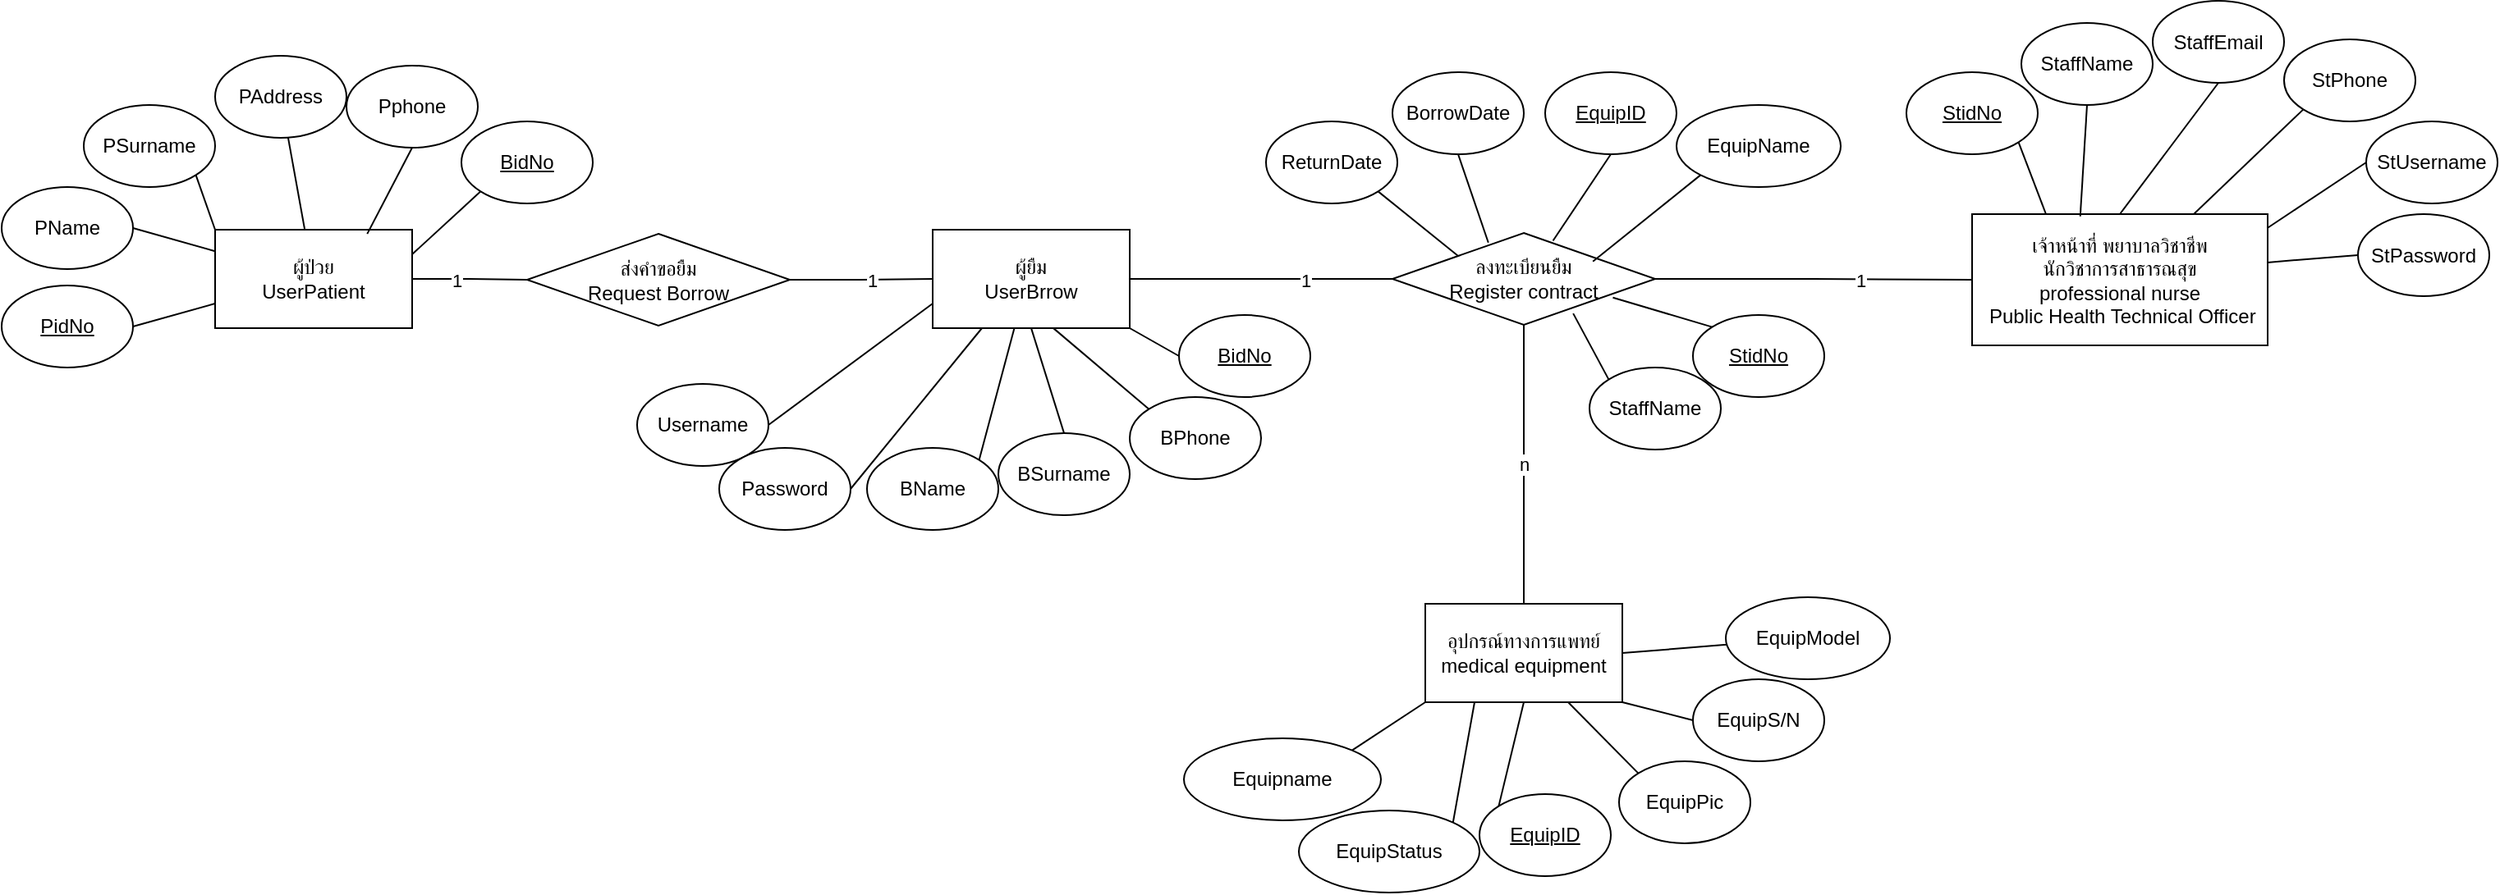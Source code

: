 <mxfile version="24.4.0" type="device">
  <diagram name="Page-1" id="AXQzxZPeRJ-sjg1GJKHG">
    <mxGraphModel dx="750" dy="379" grid="1" gridSize="10" guides="1" tooltips="1" connect="1" arrows="1" fold="1" page="1" pageScale="1" pageWidth="1654" pageHeight="1169" background="none" math="0" shadow="0">
      <root>
        <mxCell id="0" />
        <mxCell id="1" parent="0" />
        <mxCell id="RYPJbRBqKYM7fduJ46DW-45" style="rounded=0;orthogonalLoop=1;jettySize=auto;html=1;exitX=0.25;exitY=0;exitDx=0;exitDy=0;entryX=1;entryY=1;entryDx=0;entryDy=0;endArrow=none;endFill=0;" parent="1" source="S1GzVRRmtlZRb4Uh5KsV-2" target="RYPJbRBqKYM7fduJ46DW-43" edge="1">
          <mxGeometry relative="1" as="geometry" />
        </mxCell>
        <mxCell id="S1GzVRRmtlZRb4Uh5KsV-2" value="เจ้าหน้าที่ พยาบาลวิชาชีพ&lt;br&gt;นักวิชาการสาธารณสุข&lt;br&gt;professional nurse&lt;br&gt;&amp;nbsp;Public Health Technical Officer" style="rounded=0;whiteSpace=wrap;html=1;" parent="1" vertex="1">
          <mxGeometry x="1230" y="246.5" width="180" height="80" as="geometry" />
        </mxCell>
        <mxCell id="S1GzVRRmtlZRb4Uh5KsV-26" value="StaffName" style="ellipse;whiteSpace=wrap;html=1;" parent="1" vertex="1">
          <mxGeometry x="1260" y="130" width="80" height="50" as="geometry" />
        </mxCell>
        <mxCell id="RYPJbRBqKYM7fduJ46DW-48" style="rounded=0;orthogonalLoop=1;jettySize=auto;html=1;exitX=0;exitY=1;exitDx=0;exitDy=0;entryX=0.75;entryY=0;entryDx=0;entryDy=0;endArrow=none;endFill=0;" parent="1" source="S1GzVRRmtlZRb4Uh5KsV-29" target="S1GzVRRmtlZRb4Uh5KsV-2" edge="1">
          <mxGeometry relative="1" as="geometry" />
        </mxCell>
        <mxCell id="S1GzVRRmtlZRb4Uh5KsV-29" value="StPhone" style="ellipse;whiteSpace=wrap;html=1;" parent="1" vertex="1">
          <mxGeometry x="1420" y="140" width="80" height="50" as="geometry" />
        </mxCell>
        <mxCell id="RYPJbRBqKYM7fduJ46DW-47" style="rounded=0;orthogonalLoop=1;jettySize=auto;html=1;exitX=0.5;exitY=1;exitDx=0;exitDy=0;entryX=0.5;entryY=0;entryDx=0;entryDy=0;endArrow=none;endFill=0;" parent="1" source="S1GzVRRmtlZRb4Uh5KsV-30" target="S1GzVRRmtlZRb4Uh5KsV-2" edge="1">
          <mxGeometry relative="1" as="geometry" />
        </mxCell>
        <mxCell id="S1GzVRRmtlZRb4Uh5KsV-30" value="StaffEmail" style="ellipse;whiteSpace=wrap;html=1;" parent="1" vertex="1">
          <mxGeometry x="1340" y="116.5" width="80" height="50" as="geometry" />
        </mxCell>
        <mxCell id="S1GzVRRmtlZRb4Uh5KsV-105" style="rounded=0;orthogonalLoop=1;jettySize=auto;html=1;exitX=1;exitY=0;exitDx=0;exitDy=0;entryX=0.25;entryY=1;entryDx=0;entryDy=0;endArrow=none;endFill=0;" parent="1" source="S1GzVRRmtlZRb4Uh5KsV-36" target="S1GzVRRmtlZRb4Uh5KsV-6" edge="1">
          <mxGeometry relative="1" as="geometry" />
        </mxCell>
        <mxCell id="S1GzVRRmtlZRb4Uh5KsV-36" value="EquipStatus" style="ellipse;whiteSpace=wrap;html=1;" parent="1" vertex="1">
          <mxGeometry x="820" y="610" width="110" height="50" as="geometry" />
        </mxCell>
        <mxCell id="m6Lf038AH9_5mBtpS2-H-42" style="rounded=0;orthogonalLoop=1;jettySize=auto;html=1;exitX=1;exitY=0.5;exitDx=0;exitDy=0;endArrow=none;endFill=0;" edge="1" parent="1" source="S1GzVRRmtlZRb4Uh5KsV-6" target="S1GzVRRmtlZRb4Uh5KsV-41">
          <mxGeometry relative="1" as="geometry" />
        </mxCell>
        <mxCell id="m6Lf038AH9_5mBtpS2-H-43" style="rounded=0;orthogonalLoop=1;jettySize=auto;html=1;exitX=1;exitY=1;exitDx=0;exitDy=0;entryX=0;entryY=0.5;entryDx=0;entryDy=0;endArrow=none;endFill=0;" edge="1" parent="1" source="S1GzVRRmtlZRb4Uh5KsV-6" target="S1GzVRRmtlZRb4Uh5KsV-40">
          <mxGeometry relative="1" as="geometry" />
        </mxCell>
        <mxCell id="S1GzVRRmtlZRb4Uh5KsV-6" value="อุปกรณ์ทางการแพทย์&lt;div&gt;medical equipment&lt;/div&gt;" style="rounded=0;whiteSpace=wrap;html=1;" parent="1" vertex="1">
          <mxGeometry x="897" y="484" width="120" height="60" as="geometry" />
        </mxCell>
        <mxCell id="S1GzVRRmtlZRb4Uh5KsV-109" style="rounded=0;orthogonalLoop=1;jettySize=auto;html=1;exitX=1;exitY=0;exitDx=0;exitDy=0;entryX=0;entryY=1;entryDx=0;entryDy=0;endArrow=none;endFill=0;" parent="1" source="S1GzVRRmtlZRb4Uh5KsV-35" target="S1GzVRRmtlZRb4Uh5KsV-6" edge="1">
          <mxGeometry relative="1" as="geometry" />
        </mxCell>
        <mxCell id="S1GzVRRmtlZRb4Uh5KsV-35" value="Equipname" style="ellipse;whiteSpace=wrap;html=1;" parent="1" vertex="1">
          <mxGeometry x="750" y="566" width="120" height="50" as="geometry" />
        </mxCell>
        <mxCell id="S1GzVRRmtlZRb4Uh5KsV-39" value="EquipPic" style="ellipse;whiteSpace=wrap;html=1;" parent="1" vertex="1">
          <mxGeometry x="1015" y="580" width="80" height="50" as="geometry" />
        </mxCell>
        <mxCell id="S1GzVRRmtlZRb4Uh5KsV-41" value="EquipModel" style="ellipse;whiteSpace=wrap;html=1;" parent="1" vertex="1">
          <mxGeometry x="1080" y="480" width="100" height="50" as="geometry" />
        </mxCell>
        <mxCell id="S1GzVRRmtlZRb4Uh5KsV-40" value="EquipS/N" style="ellipse;whiteSpace=wrap;html=1;" parent="1" vertex="1">
          <mxGeometry x="1060" y="530" width="80" height="50" as="geometry" />
        </mxCell>
        <mxCell id="S1GzVRRmtlZRb4Uh5KsV-107" style="rounded=0;orthogonalLoop=1;jettySize=auto;html=1;exitX=0;exitY=0;exitDx=0;exitDy=0;entryX=0.5;entryY=1;entryDx=0;entryDy=0;endArrow=none;endFill=0;" parent="1" source="S1GzVRRmtlZRb4Uh5KsV-34" target="S1GzVRRmtlZRb4Uh5KsV-6" edge="1">
          <mxGeometry relative="1" as="geometry" />
        </mxCell>
        <mxCell id="S1GzVRRmtlZRb4Uh5KsV-34" value="&lt;u&gt;EquipID&lt;/u&gt;" style="ellipse;whiteSpace=wrap;html=1;" parent="1" vertex="1">
          <mxGeometry x="930" y="600" width="80" height="50" as="geometry" />
        </mxCell>
        <mxCell id="S1GzVRRmtlZRb4Uh5KsV-108" style="rounded=0;orthogonalLoop=1;jettySize=auto;html=1;exitX=0;exitY=0;exitDx=0;exitDy=0;entryX=0.725;entryY=1;entryDx=0;entryDy=0;entryPerimeter=0;endArrow=none;endFill=0;" parent="1" source="S1GzVRRmtlZRb4Uh5KsV-39" target="S1GzVRRmtlZRb4Uh5KsV-6" edge="1">
          <mxGeometry relative="1" as="geometry" />
        </mxCell>
        <mxCell id="RYPJbRBqKYM7fduJ46DW-37" value="Pphone" style="ellipse;whiteSpace=wrap;html=1;" parent="1" vertex="1">
          <mxGeometry x="240" y="156" width="80" height="50" as="geometry" />
        </mxCell>
        <mxCell id="RYPJbRBqKYM7fduJ46DW-40" value="StUsername" style="ellipse;whiteSpace=wrap;html=1;" parent="1" vertex="1">
          <mxGeometry x="1470" y="190" width="80" height="50" as="geometry" />
        </mxCell>
        <mxCell id="RYPJbRBqKYM7fduJ46DW-50" style="rounded=0;orthogonalLoop=1;jettySize=auto;html=1;exitX=0;exitY=0.5;exitDx=0;exitDy=0;entryX=0.999;entryY=0.368;entryDx=0;entryDy=0;endArrow=none;endFill=0;entryPerimeter=0;" parent="1" source="RYPJbRBqKYM7fduJ46DW-41" target="S1GzVRRmtlZRb4Uh5KsV-2" edge="1">
          <mxGeometry relative="1" as="geometry" />
        </mxCell>
        <mxCell id="RYPJbRBqKYM7fduJ46DW-41" value="StPassword" style="ellipse;whiteSpace=wrap;html=1;" parent="1" vertex="1">
          <mxGeometry x="1465" y="246.5" width="80" height="50" as="geometry" />
        </mxCell>
        <mxCell id="RYPJbRBqKYM7fduJ46DW-43" value="&lt;u&gt;StidNo&lt;/u&gt;" style="ellipse;whiteSpace=wrap;html=1;" parent="1" vertex="1">
          <mxGeometry x="1190" y="160" width="80" height="50" as="geometry" />
        </mxCell>
        <mxCell id="RYPJbRBqKYM7fduJ46DW-46" style="rounded=0;orthogonalLoop=1;jettySize=auto;html=1;exitX=0.5;exitY=1;exitDx=0;exitDy=0;entryX=0.366;entryY=0.017;entryDx=0;entryDy=0;entryPerimeter=0;endArrow=none;endFill=0;" parent="1" source="S1GzVRRmtlZRb4Uh5KsV-26" target="S1GzVRRmtlZRb4Uh5KsV-2" edge="1">
          <mxGeometry relative="1" as="geometry" />
        </mxCell>
        <mxCell id="RYPJbRBqKYM7fduJ46DW-49" style="rounded=0;orthogonalLoop=1;jettySize=auto;html=1;exitX=0;exitY=0.5;exitDx=0;exitDy=0;entryX=0.999;entryY=0.106;entryDx=0;entryDy=0;entryPerimeter=0;endArrow=none;endFill=0;" parent="1" source="RYPJbRBqKYM7fduJ46DW-40" target="S1GzVRRmtlZRb4Uh5KsV-2" edge="1">
          <mxGeometry relative="1" as="geometry" />
        </mxCell>
        <mxCell id="m6Lf038AH9_5mBtpS2-H-52" value="" style="edgeStyle=orthogonalEdgeStyle;rounded=0;orthogonalLoop=1;jettySize=auto;html=1;endArrow=none;endFill=0;" edge="1" parent="1" source="S1GzVRRmtlZRb4Uh5KsV-1" target="m6Lf038AH9_5mBtpS2-H-25">
          <mxGeometry relative="1" as="geometry" />
        </mxCell>
        <mxCell id="m6Lf038AH9_5mBtpS2-H-55" value="1" style="edgeLabel;html=1;align=center;verticalAlign=middle;resizable=0;points=[];" vertex="1" connectable="0" parent="m6Lf038AH9_5mBtpS2-H-52">
          <mxGeometry x="-0.228" y="-1" relative="1" as="geometry">
            <mxPoint as="offset" />
          </mxGeometry>
        </mxCell>
        <mxCell id="m6Lf038AH9_5mBtpS2-H-62" style="rounded=0;orthogonalLoop=1;jettySize=auto;html=1;exitX=1;exitY=0.25;exitDx=0;exitDy=0;entryX=0;entryY=1;entryDx=0;entryDy=0;endArrow=none;endFill=0;" edge="1" parent="1" source="S1GzVRRmtlZRb4Uh5KsV-1" target="m6Lf038AH9_5mBtpS2-H-61">
          <mxGeometry relative="1" as="geometry" />
        </mxCell>
        <mxCell id="S1GzVRRmtlZRb4Uh5KsV-1" value="&lt;div&gt;ผู้ป่วย&lt;/div&gt;UserPatient" style="rounded=0;whiteSpace=wrap;html=1;" parent="1" vertex="1">
          <mxGeometry x="160" y="256" width="120" height="60" as="geometry" />
        </mxCell>
        <mxCell id="m6Lf038AH9_5mBtpS2-H-3" style="rounded=0;orthogonalLoop=1;jettySize=auto;html=1;exitX=1;exitY=0.5;exitDx=0;exitDy=0;endArrow=none;endFill=0;" edge="1" parent="1" source="S1GzVRRmtlZRb4Uh5KsV-13" target="S1GzVRRmtlZRb4Uh5KsV-1">
          <mxGeometry relative="1" as="geometry" />
        </mxCell>
        <mxCell id="S1GzVRRmtlZRb4Uh5KsV-13" value="PName" style="ellipse;whiteSpace=wrap;html=1;" parent="1" vertex="1">
          <mxGeometry x="30" y="230" width="80" height="50" as="geometry" />
        </mxCell>
        <mxCell id="m6Lf038AH9_5mBtpS2-H-2" style="rounded=0;orthogonalLoop=1;jettySize=auto;html=1;exitX=1;exitY=0.5;exitDx=0;exitDy=0;entryX=0;entryY=0.75;entryDx=0;entryDy=0;endArrow=none;endFill=0;" edge="1" parent="1" source="S1GzVRRmtlZRb4Uh5KsV-17" target="S1GzVRRmtlZRb4Uh5KsV-1">
          <mxGeometry relative="1" as="geometry" />
        </mxCell>
        <mxCell id="S1GzVRRmtlZRb4Uh5KsV-17" value="&lt;u&gt;PidNo&lt;/u&gt;" style="ellipse;whiteSpace=wrap;html=1;" parent="1" vertex="1">
          <mxGeometry x="30" y="290" width="80" height="50" as="geometry" />
        </mxCell>
        <mxCell id="m6Lf038AH9_5mBtpS2-H-5" value="" style="rounded=0;orthogonalLoop=1;jettySize=auto;html=1;endArrow=none;endFill=0;" edge="1" parent="1" source="S1GzVRRmtlZRb4Uh5KsV-20" target="S1GzVRRmtlZRb4Uh5KsV-1">
          <mxGeometry relative="1" as="geometry" />
        </mxCell>
        <mxCell id="S1GzVRRmtlZRb4Uh5KsV-20" value="PAddress" style="ellipse;whiteSpace=wrap;html=1;" parent="1" vertex="1">
          <mxGeometry x="160" y="150" width="80" height="50" as="geometry" />
        </mxCell>
        <mxCell id="m6Lf038AH9_5mBtpS2-H-4" style="rounded=0;orthogonalLoop=1;jettySize=auto;html=1;exitX=1;exitY=1;exitDx=0;exitDy=0;entryX=0;entryY=0;entryDx=0;entryDy=0;endArrow=none;endFill=0;" edge="1" parent="1" source="m6Lf038AH9_5mBtpS2-H-1" target="S1GzVRRmtlZRb4Uh5KsV-1">
          <mxGeometry relative="1" as="geometry" />
        </mxCell>
        <mxCell id="m6Lf038AH9_5mBtpS2-H-1" value="PSurname" style="ellipse;whiteSpace=wrap;html=1;" vertex="1" parent="1">
          <mxGeometry x="80" y="180" width="80" height="50" as="geometry" />
        </mxCell>
        <mxCell id="m6Lf038AH9_5mBtpS2-H-7" style="rounded=0;orthogonalLoop=1;jettySize=auto;html=1;exitX=0.5;exitY=1;exitDx=0;exitDy=0;entryX=0.772;entryY=0.043;entryDx=0;entryDy=0;entryPerimeter=0;endArrow=none;endFill=0;" edge="1" parent="1" source="RYPJbRBqKYM7fduJ46DW-37" target="S1GzVRRmtlZRb4Uh5KsV-1">
          <mxGeometry relative="1" as="geometry" />
        </mxCell>
        <mxCell id="m6Lf038AH9_5mBtpS2-H-40" style="edgeStyle=orthogonalEdgeStyle;rounded=0;orthogonalLoop=1;jettySize=auto;html=1;exitX=1;exitY=0.5;exitDx=0;exitDy=0;endArrow=none;endFill=0;" edge="1" parent="1" source="S1GzVRRmtlZRb4Uh5KsV-3" target="S1GzVRRmtlZRb4Uh5KsV-10">
          <mxGeometry relative="1" as="geometry" />
        </mxCell>
        <mxCell id="m6Lf038AH9_5mBtpS2-H-57" value="1" style="edgeLabel;html=1;align=center;verticalAlign=middle;resizable=0;points=[];" vertex="1" connectable="0" parent="m6Lf038AH9_5mBtpS2-H-40">
          <mxGeometry x="0.332" y="-1" relative="1" as="geometry">
            <mxPoint as="offset" />
          </mxGeometry>
        </mxCell>
        <mxCell id="S1GzVRRmtlZRb4Uh5KsV-3" value="ผู้ยืม&lt;br&gt;UserBrrow" style="rounded=0;whiteSpace=wrap;html=1;" parent="1" vertex="1">
          <mxGeometry x="597" y="256" width="120" height="60" as="geometry" />
        </mxCell>
        <mxCell id="S1GzVRRmtlZRb4Uh5KsV-46" value="BPhone" style="ellipse;whiteSpace=wrap;html=1;" parent="1" vertex="1">
          <mxGeometry x="717" y="358" width="80" height="50" as="geometry" />
        </mxCell>
        <mxCell id="S1GzVRRmtlZRb4Uh5KsV-50" value="BName" style="ellipse;whiteSpace=wrap;html=1;" parent="1" vertex="1">
          <mxGeometry x="557" y="389" width="80" height="50" as="geometry" />
        </mxCell>
        <mxCell id="S1GzVRRmtlZRb4Uh5KsV-51" value="BSurname" style="ellipse;whiteSpace=wrap;html=1;" parent="1" vertex="1">
          <mxGeometry x="637" y="380" width="80" height="50" as="geometry" />
        </mxCell>
        <mxCell id="S1GzVRRmtlZRb4Uh5KsV-89" style="rounded=0;orthogonalLoop=1;jettySize=auto;html=1;exitX=0.415;exitY=0.996;exitDx=0;exitDy=0;entryX=1;entryY=0;entryDx=0;entryDy=0;endArrow=none;endFill=0;exitPerimeter=0;" parent="1" source="S1GzVRRmtlZRb4Uh5KsV-3" target="S1GzVRRmtlZRb4Uh5KsV-50" edge="1">
          <mxGeometry relative="1" as="geometry">
            <mxPoint x="633" y="334" as="sourcePoint" />
            <mxPoint x="567" y="368" as="targetPoint" />
          </mxGeometry>
        </mxCell>
        <mxCell id="S1GzVRRmtlZRb4Uh5KsV-90" style="rounded=0;orthogonalLoop=1;jettySize=auto;html=1;exitX=0.5;exitY=1;exitDx=0;exitDy=0;entryX=0.5;entryY=0;entryDx=0;entryDy=0;endArrow=none;endFill=0;" parent="1" source="S1GzVRRmtlZRb4Uh5KsV-3" target="S1GzVRRmtlZRb4Uh5KsV-51" edge="1">
          <mxGeometry relative="1" as="geometry">
            <mxPoint x="658" y="337" as="sourcePoint" />
            <mxPoint x="636" y="369" as="targetPoint" />
          </mxGeometry>
        </mxCell>
        <mxCell id="S1GzVRRmtlZRb4Uh5KsV-91" style="rounded=0;orthogonalLoop=1;jettySize=auto;html=1;exitX=0.613;exitY=1.001;exitDx=0;exitDy=0;entryX=0;entryY=0;entryDx=0;entryDy=0;endArrow=none;endFill=0;exitPerimeter=0;" parent="1" source="S1GzVRRmtlZRb4Uh5KsV-3" target="S1GzVRRmtlZRb4Uh5KsV-46" edge="1">
          <mxGeometry relative="1" as="geometry">
            <mxPoint x="647" y="334" as="sourcePoint" />
            <mxPoint x="667" y="369" as="targetPoint" />
          </mxGeometry>
        </mxCell>
        <mxCell id="m6Lf038AH9_5mBtpS2-H-11" style="rounded=0;orthogonalLoop=1;jettySize=auto;html=1;exitX=1;exitY=0.5;exitDx=0;exitDy=0;entryX=0;entryY=0.75;entryDx=0;entryDy=0;endArrow=none;endFill=0;" edge="1" parent="1" source="m6Lf038AH9_5mBtpS2-H-8" target="S1GzVRRmtlZRb4Uh5KsV-3">
          <mxGeometry relative="1" as="geometry" />
        </mxCell>
        <mxCell id="m6Lf038AH9_5mBtpS2-H-8" value="Username" style="ellipse;whiteSpace=wrap;html=1;" vertex="1" parent="1">
          <mxGeometry x="417" y="350" width="80" height="50" as="geometry" />
        </mxCell>
        <mxCell id="m6Lf038AH9_5mBtpS2-H-10" style="rounded=0;orthogonalLoop=1;jettySize=auto;html=1;exitX=1;exitY=0.5;exitDx=0;exitDy=0;entryX=0.25;entryY=1;entryDx=0;entryDy=0;endArrow=none;endFill=0;" edge="1" parent="1" source="m6Lf038AH9_5mBtpS2-H-9" target="S1GzVRRmtlZRb4Uh5KsV-3">
          <mxGeometry relative="1" as="geometry" />
        </mxCell>
        <mxCell id="m6Lf038AH9_5mBtpS2-H-9" value="Password" style="ellipse;whiteSpace=wrap;html=1;" vertex="1" parent="1">
          <mxGeometry x="467" y="389" width="80" height="50" as="geometry" />
        </mxCell>
        <mxCell id="m6Lf038AH9_5mBtpS2-H-14" style="rounded=0;orthogonalLoop=1;jettySize=auto;html=1;exitX=0;exitY=0.5;exitDx=0;exitDy=0;entryX=1;entryY=1;entryDx=0;entryDy=0;endArrow=none;endFill=0;" edge="1" parent="1" source="m6Lf038AH9_5mBtpS2-H-13" target="S1GzVRRmtlZRb4Uh5KsV-3">
          <mxGeometry relative="1" as="geometry" />
        </mxCell>
        <mxCell id="m6Lf038AH9_5mBtpS2-H-13" value="&lt;u&gt;BidNo&lt;/u&gt;" style="ellipse;whiteSpace=wrap;html=1;" vertex="1" parent="1">
          <mxGeometry x="747" y="308" width="80" height="50" as="geometry" />
        </mxCell>
        <mxCell id="m6Lf038AH9_5mBtpS2-H-53" value="" style="edgeStyle=orthogonalEdgeStyle;rounded=0;orthogonalLoop=1;jettySize=auto;html=1;endArrow=none;endFill=0;" edge="1" parent="1" source="m6Lf038AH9_5mBtpS2-H-25" target="S1GzVRRmtlZRb4Uh5KsV-3">
          <mxGeometry relative="1" as="geometry" />
        </mxCell>
        <mxCell id="m6Lf038AH9_5mBtpS2-H-56" value="1" style="edgeLabel;html=1;align=center;verticalAlign=middle;resizable=0;points=[];" vertex="1" connectable="0" parent="m6Lf038AH9_5mBtpS2-H-53">
          <mxGeometry x="0.14" y="-1" relative="1" as="geometry">
            <mxPoint as="offset" />
          </mxGeometry>
        </mxCell>
        <mxCell id="m6Lf038AH9_5mBtpS2-H-25" value="ส่งคำขอยืม&lt;br&gt;Request Borrow" style="rhombus;whiteSpace=wrap;html=1;" vertex="1" parent="1">
          <mxGeometry x="350" y="258.5" width="160" height="56" as="geometry" />
        </mxCell>
        <mxCell id="m6Lf038AH9_5mBtpS2-H-41" style="edgeStyle=orthogonalEdgeStyle;rounded=0;orthogonalLoop=1;jettySize=auto;html=1;exitX=1;exitY=0.5;exitDx=0;exitDy=0;entryX=0;entryY=0.5;entryDx=0;entryDy=0;endArrow=none;endFill=0;" edge="1" parent="1" source="S1GzVRRmtlZRb4Uh5KsV-10" target="S1GzVRRmtlZRb4Uh5KsV-2">
          <mxGeometry relative="1" as="geometry" />
        </mxCell>
        <mxCell id="m6Lf038AH9_5mBtpS2-H-58" value="1" style="edgeLabel;html=1;align=center;verticalAlign=middle;resizable=0;points=[];" vertex="1" connectable="0" parent="m6Lf038AH9_5mBtpS2-H-41">
          <mxGeometry x="0.293" relative="1" as="geometry">
            <mxPoint as="offset" />
          </mxGeometry>
        </mxCell>
        <mxCell id="m6Lf038AH9_5mBtpS2-H-44" value="n" style="edgeStyle=orthogonalEdgeStyle;rounded=0;orthogonalLoop=1;jettySize=auto;html=1;exitX=0.5;exitY=1;exitDx=0;exitDy=0;endArrow=none;endFill=0;" edge="1" parent="1" source="S1GzVRRmtlZRb4Uh5KsV-10" target="S1GzVRRmtlZRb4Uh5KsV-6">
          <mxGeometry relative="1" as="geometry" />
        </mxCell>
        <mxCell id="S1GzVRRmtlZRb4Uh5KsV-10" value="ลงทะเบียนยืม&lt;br&gt;Register contract" style="rhombus;whiteSpace=wrap;html=1;" parent="1" vertex="1">
          <mxGeometry x="877" y="258" width="160" height="56" as="geometry" />
        </mxCell>
        <mxCell id="S1GzVRRmtlZRb4Uh5KsV-23" value="BorrowDate" style="ellipse;whiteSpace=wrap;html=1;" parent="1" vertex="1">
          <mxGeometry x="877" y="160" width="80" height="50" as="geometry" />
        </mxCell>
        <mxCell id="m6Lf038AH9_5mBtpS2-H-49" style="rounded=0;orthogonalLoop=1;jettySize=auto;html=1;exitX=1;exitY=1;exitDx=0;exitDy=0;entryX=0;entryY=0;entryDx=0;entryDy=0;endArrow=none;endFill=0;" edge="1" parent="1" source="S1GzVRRmtlZRb4Uh5KsV-24" target="S1GzVRRmtlZRb4Uh5KsV-10">
          <mxGeometry relative="1" as="geometry" />
        </mxCell>
        <mxCell id="S1GzVRRmtlZRb4Uh5KsV-24" value="ReturnDate" style="ellipse;whiteSpace=wrap;html=1;" parent="1" vertex="1">
          <mxGeometry x="800" y="190" width="80" height="50" as="geometry" />
        </mxCell>
        <mxCell id="S1GzVRRmtlZRb4Uh5KsV-31" value="&lt;u&gt;EquipID&lt;/u&gt;" style="ellipse;whiteSpace=wrap;html=1;" parent="1" vertex="1">
          <mxGeometry x="970" y="160" width="80" height="50" as="geometry" />
        </mxCell>
        <mxCell id="S1GzVRRmtlZRb4Uh5KsV-32" value="EquipName" style="ellipse;whiteSpace=wrap;html=1;" parent="1" vertex="1">
          <mxGeometry x="1050" y="180" width="100" height="50" as="geometry" />
        </mxCell>
        <mxCell id="m6Lf038AH9_5mBtpS2-H-37" value="&lt;u&gt;StidNo&lt;/u&gt;" style="ellipse;whiteSpace=wrap;html=1;" vertex="1" parent="1">
          <mxGeometry x="1060" y="308" width="80" height="50" as="geometry" />
        </mxCell>
        <mxCell id="m6Lf038AH9_5mBtpS2-H-45" value="StaffName" style="ellipse;whiteSpace=wrap;html=1;" vertex="1" parent="1">
          <mxGeometry x="997" y="340" width="80" height="50" as="geometry" />
        </mxCell>
        <mxCell id="m6Lf038AH9_5mBtpS2-H-46" style="rounded=0;orthogonalLoop=1;jettySize=auto;html=1;exitX=0.5;exitY=1;exitDx=0;exitDy=0;entryX=0.611;entryY=0.085;entryDx=0;entryDy=0;entryPerimeter=0;endArrow=none;endFill=0;" edge="1" parent="1" source="S1GzVRRmtlZRb4Uh5KsV-31" target="S1GzVRRmtlZRb4Uh5KsV-10">
          <mxGeometry relative="1" as="geometry" />
        </mxCell>
        <mxCell id="m6Lf038AH9_5mBtpS2-H-47" style="rounded=0;orthogonalLoop=1;jettySize=auto;html=1;exitX=0;exitY=1;exitDx=0;exitDy=0;entryX=0.763;entryY=0.311;entryDx=0;entryDy=0;entryPerimeter=0;endArrow=none;endFill=0;" edge="1" parent="1" source="S1GzVRRmtlZRb4Uh5KsV-32" target="S1GzVRRmtlZRb4Uh5KsV-10">
          <mxGeometry relative="1" as="geometry" />
        </mxCell>
        <mxCell id="m6Lf038AH9_5mBtpS2-H-48" style="rounded=0;orthogonalLoop=1;jettySize=auto;html=1;exitX=0.5;exitY=1;exitDx=0;exitDy=0;entryX=0.365;entryY=0.105;entryDx=0;entryDy=0;entryPerimeter=0;endArrow=none;endFill=0;" edge="1" parent="1" source="S1GzVRRmtlZRb4Uh5KsV-23" target="S1GzVRRmtlZRb4Uh5KsV-10">
          <mxGeometry relative="1" as="geometry" />
        </mxCell>
        <mxCell id="m6Lf038AH9_5mBtpS2-H-50" style="rounded=0;orthogonalLoop=1;jettySize=auto;html=1;exitX=0;exitY=0;exitDx=0;exitDy=0;entryX=0.839;entryY=0.703;entryDx=0;entryDy=0;entryPerimeter=0;endArrow=none;endFill=0;" edge="1" parent="1" source="m6Lf038AH9_5mBtpS2-H-37" target="S1GzVRRmtlZRb4Uh5KsV-10">
          <mxGeometry relative="1" as="geometry" />
        </mxCell>
        <mxCell id="m6Lf038AH9_5mBtpS2-H-51" style="rounded=0;orthogonalLoop=1;jettySize=auto;html=1;exitX=0;exitY=0;exitDx=0;exitDy=0;entryX=0.688;entryY=0.876;entryDx=0;entryDy=0;entryPerimeter=0;endArrow=none;endFill=0;" edge="1" parent="1" source="m6Lf038AH9_5mBtpS2-H-45" target="S1GzVRRmtlZRb4Uh5KsV-10">
          <mxGeometry relative="1" as="geometry" />
        </mxCell>
        <mxCell id="m6Lf038AH9_5mBtpS2-H-61" value="&lt;u&gt;BidNo&lt;/u&gt;" style="ellipse;whiteSpace=wrap;html=1;" vertex="1" parent="1">
          <mxGeometry x="310" y="190" width="80" height="50" as="geometry" />
        </mxCell>
      </root>
    </mxGraphModel>
  </diagram>
</mxfile>
